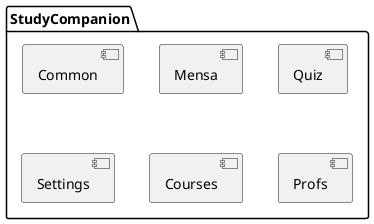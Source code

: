 @startuml

package "StudyCompanion" {
component 1 [
Common
] 
component 2 [
    Mensa
]
component 3 [
Quiz
]
component 4 [
Settings
]
component 5 [
Courses
]
component 6 [
Profs
]
}


@enduml

